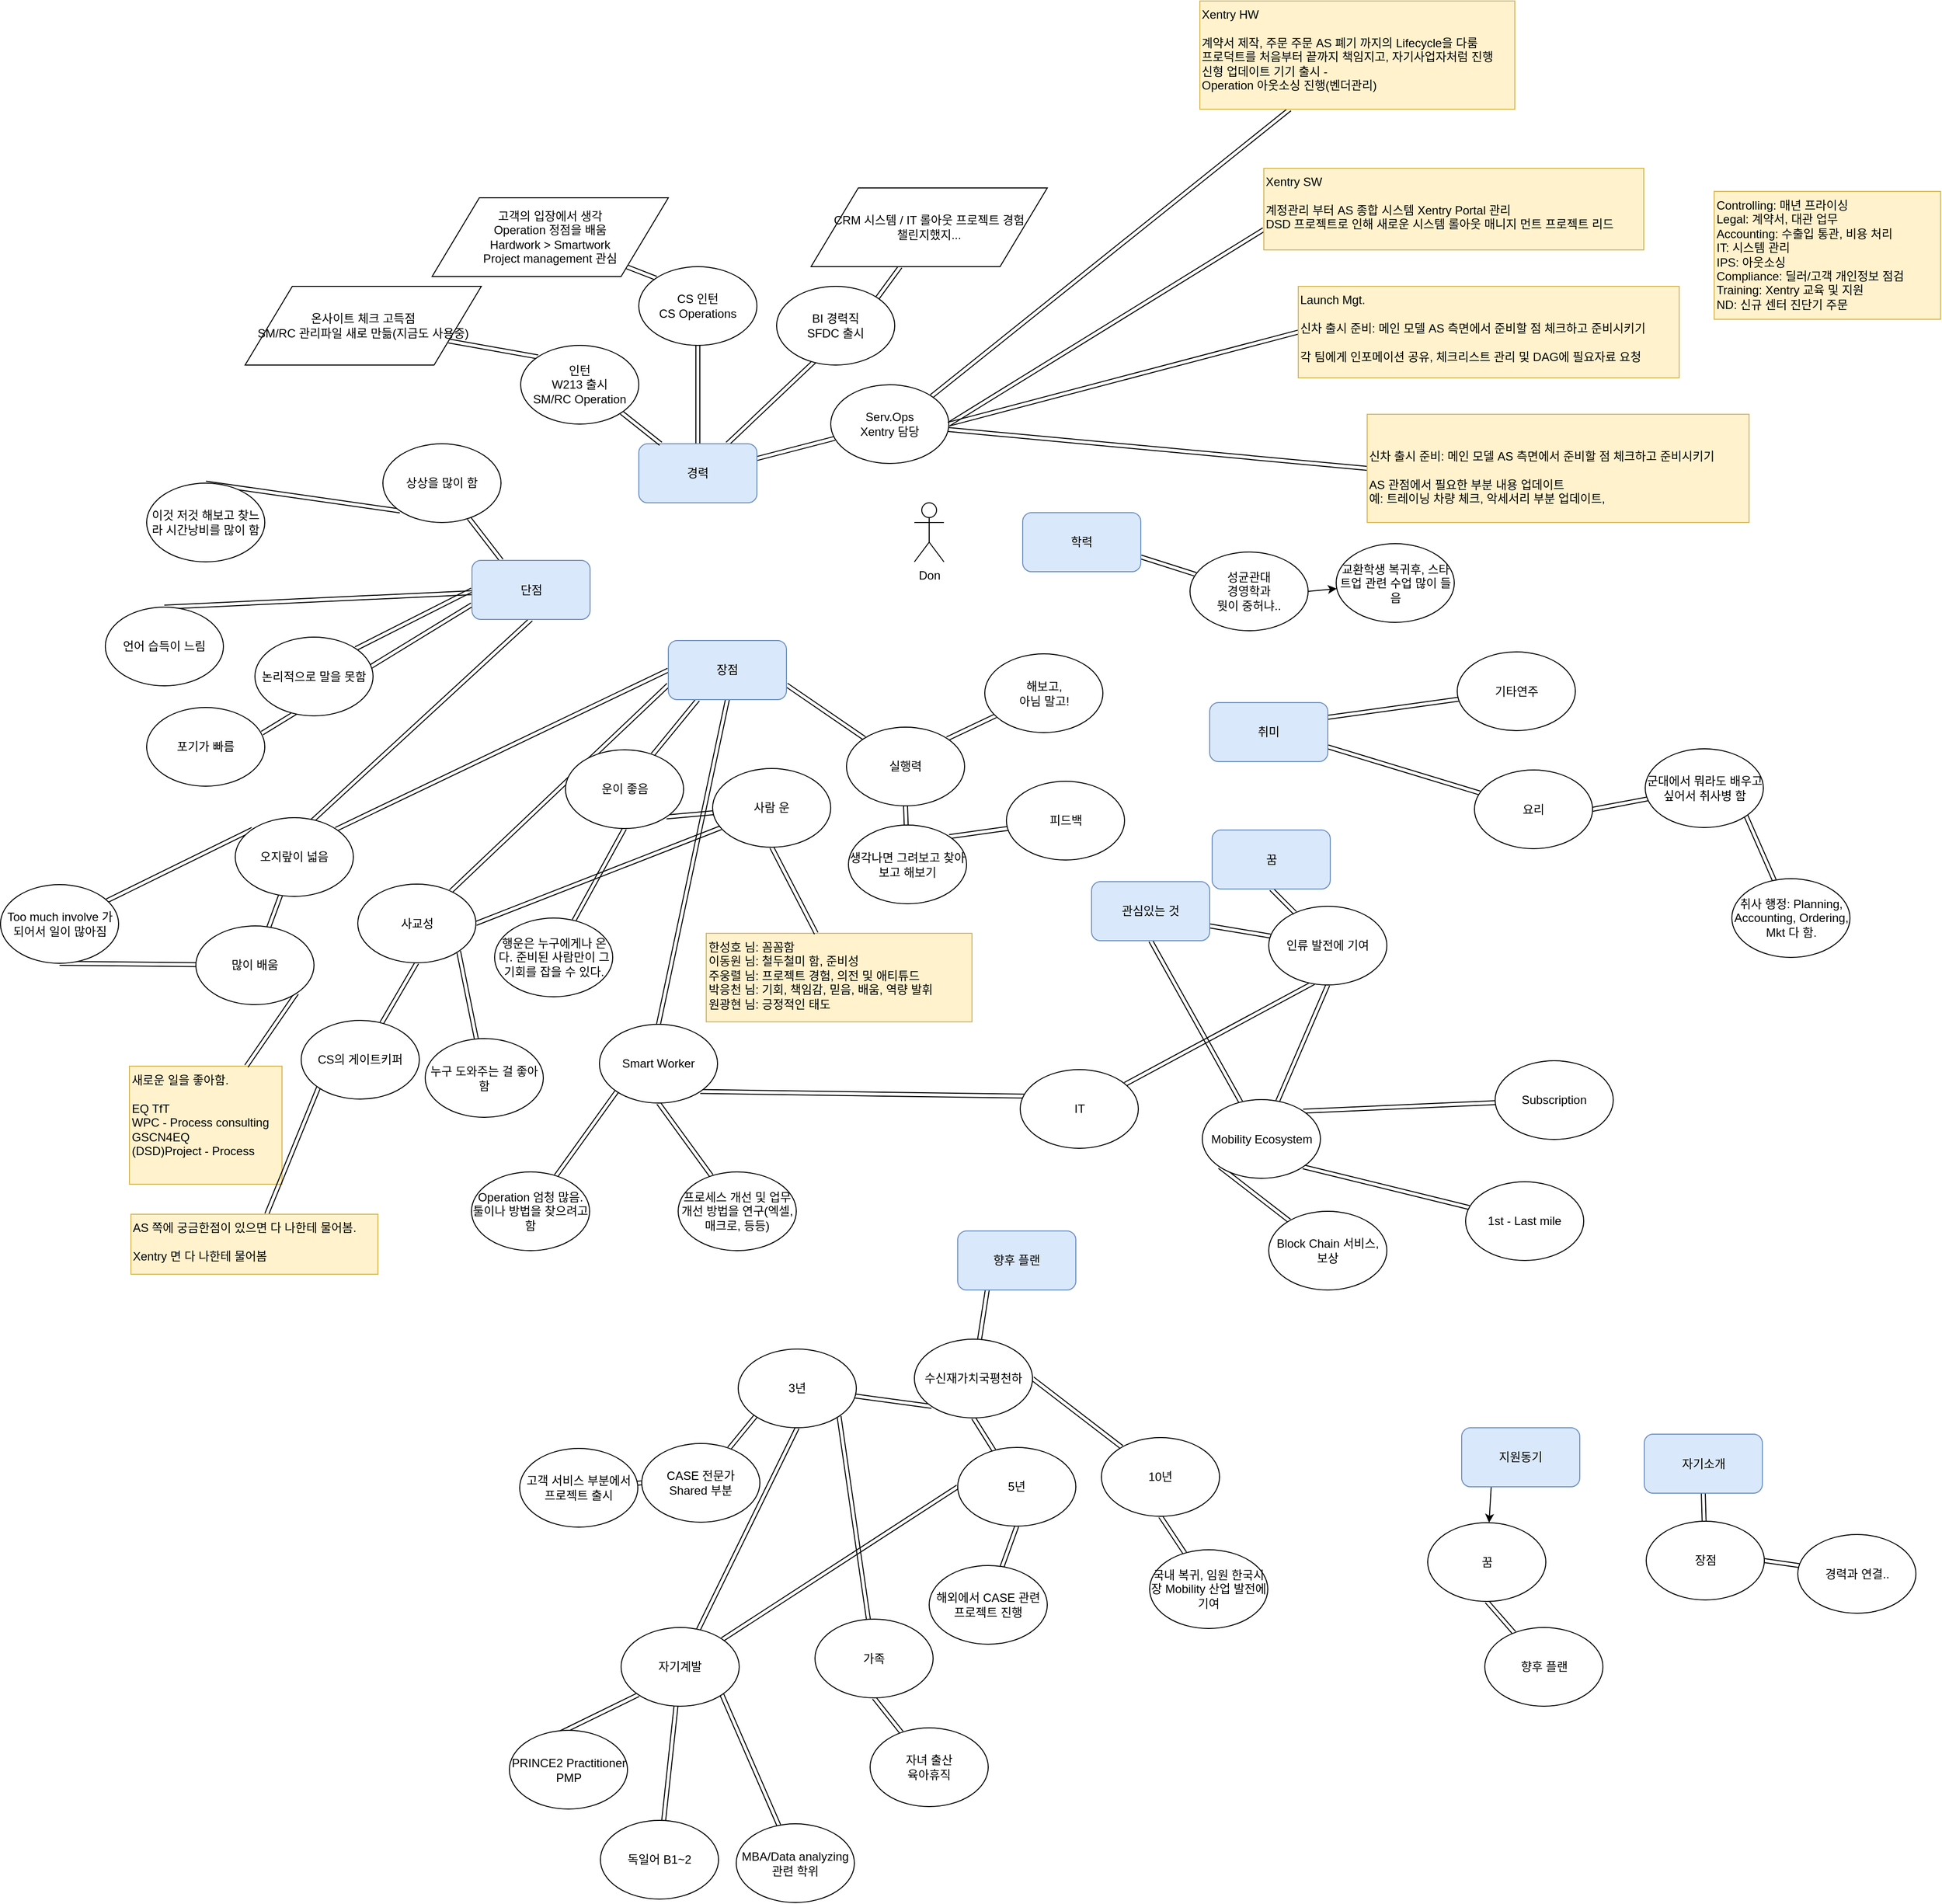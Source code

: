 <mxfile version="10.7.0" type="github"><diagram id="5TjP3jzcPuY1rf3rLLXM" name="Page-1"><mxGraphModel dx="1858" dy="1149" grid="0" gridSize="10" guides="0" tooltips="1" connect="1" arrows="1" fold="1" page="0" pageScale="1" pageWidth="1169" pageHeight="827" math="0" shadow="0"><root><mxCell id="0"/><mxCell id="1" parent="0"/><mxCell id="_rmlGUvlb9l1utdxAJD4-1" value="Don" style="shape=umlActor;verticalLabelPosition=bottom;labelBackgroundColor=#ffffff;verticalAlign=top;html=1;outlineConnect=0;" parent="1" vertex="1"><mxGeometry x="540" y="180" width="30" height="60" as="geometry"/></mxCell><mxCell id="_8R6CkYRRoeVDAA2x9u_-45" style="edgeStyle=none;shape=link;rounded=0;orthogonalLoop=1;jettySize=auto;html=1;exitX=1;exitY=0.75;exitDx=0;exitDy=0;" edge="1" parent="1" source="_rmlGUvlb9l1utdxAJD4-2" target="_8R6CkYRRoeVDAA2x9u_-26"><mxGeometry relative="1" as="geometry"/></mxCell><mxCell id="_rmlGUvlb9l1utdxAJD4-2" value="학력" style="rounded=1;whiteSpace=wrap;html=1;fillColor=#dae8fc;strokeColor=#6c8ebf;" parent="1" vertex="1"><mxGeometry x="650" y="190" width="120" height="60" as="geometry"/></mxCell><mxCell id="_rmlGUvlb9l1utdxAJD4-16" style="edgeStyle=none;shape=link;rounded=0;orthogonalLoop=1;jettySize=auto;html=1;exitX=0.25;exitY=1;exitDx=0;exitDy=0;" parent="1" source="_rmlGUvlb9l1utdxAJD4-4" target="_rmlGUvlb9l1utdxAJD4-14" edge="1"><mxGeometry relative="1" as="geometry"/></mxCell><mxCell id="_8R6CkYRRoeVDAA2x9u_-14" style="edgeStyle=none;shape=link;rounded=0;orthogonalLoop=1;jettySize=auto;html=1;exitX=0;exitY=0.5;exitDx=0;exitDy=0;entryX=1;entryY=0;entryDx=0;entryDy=0;" edge="1" parent="1" source="_rmlGUvlb9l1utdxAJD4-4" target="_8R6CkYRRoeVDAA2x9u_-11"><mxGeometry relative="1" as="geometry"/></mxCell><mxCell id="_8R6CkYRRoeVDAA2x9u_-30" style="edgeStyle=none;shape=link;rounded=0;orthogonalLoop=1;jettySize=auto;html=1;exitX=0.5;exitY=1;exitDx=0;exitDy=0;entryX=0.5;entryY=0;entryDx=0;entryDy=0;" edge="1" parent="1" source="_rmlGUvlb9l1utdxAJD4-4" target="_8R6CkYRRoeVDAA2x9u_-29"><mxGeometry relative="1" as="geometry"/></mxCell><mxCell id="_8R6CkYRRoeVDAA2x9u_-101" style="edgeStyle=none;shape=link;rounded=0;orthogonalLoop=1;jettySize=auto;html=1;exitX=0;exitY=0.75;exitDx=0;exitDy=0;" edge="1" parent="1" source="_rmlGUvlb9l1utdxAJD4-4" target="_8R6CkYRRoeVDAA2x9u_-97"><mxGeometry relative="1" as="geometry"/></mxCell><mxCell id="_8R6CkYRRoeVDAA2x9u_-130" style="edgeStyle=none;shape=link;rounded=0;orthogonalLoop=1;jettySize=auto;html=1;exitX=1;exitY=0.75;exitDx=0;exitDy=0;" edge="1" parent="1" source="_rmlGUvlb9l1utdxAJD4-4" target="_8R6CkYRRoeVDAA2x9u_-121"><mxGeometry relative="1" as="geometry"/></mxCell><mxCell id="_rmlGUvlb9l1utdxAJD4-4" value="장점" style="rounded=1;whiteSpace=wrap;html=1;fillColor=#dae8fc;strokeColor=#6c8ebf;" parent="1" vertex="1"><mxGeometry x="290" y="320" width="120" height="60" as="geometry"/></mxCell><mxCell id="AM6kEoZ9q4jmfGG1S1A2-7" style="edgeStyle=none;shape=link;rounded=0;orthogonalLoop=1;jettySize=auto;html=1;exitX=0.5;exitY=0;exitDx=0;exitDy=0;" parent="1" source="_rmlGUvlb9l1utdxAJD4-5" target="AM6kEoZ9q4jmfGG1S1A2-1" edge="1"><mxGeometry relative="1" as="geometry"/></mxCell><mxCell id="_8R6CkYRRoeVDAA2x9u_-49" style="edgeStyle=none;shape=link;rounded=0;orthogonalLoop=1;jettySize=auto;html=1;exitX=0.75;exitY=0;exitDx=0;exitDy=0;entryX=0.325;entryY=0.946;entryDx=0;entryDy=0;entryPerimeter=0;" edge="1" parent="1" source="_rmlGUvlb9l1utdxAJD4-5" target="AM6kEoZ9q4jmfGG1S1A2-9"><mxGeometry relative="1" as="geometry"/></mxCell><mxCell id="_8R6CkYRRoeVDAA2x9u_-50" style="edgeStyle=none;shape=link;rounded=0;orthogonalLoop=1;jettySize=auto;html=1;exitX=1;exitY=0.25;exitDx=0;exitDy=0;" edge="1" parent="1" source="_rmlGUvlb9l1utdxAJD4-5" target="AM6kEoZ9q4jmfGG1S1A2-11"><mxGeometry relative="1" as="geometry"/></mxCell><mxCell id="_rmlGUvlb9l1utdxAJD4-5" value="경력" style="rounded=1;whiteSpace=wrap;html=1;fillColor=#dae8fc;strokeColor=#6c8ebf;" parent="1" vertex="1"><mxGeometry x="260" y="120" width="120" height="60" as="geometry"/></mxCell><mxCell id="_rmlGUvlb9l1utdxAJD4-12" style="rounded=0;orthogonalLoop=1;jettySize=auto;html=1;entryX=0.5;entryY=0;entryDx=0;entryDy=0;shape=link;" parent="1" source="_rmlGUvlb9l1utdxAJD4-6" target="_rmlGUvlb9l1utdxAJD4-11" edge="1"><mxGeometry relative="1" as="geometry"/></mxCell><mxCell id="_rmlGUvlb9l1utdxAJD4-18" style="edgeStyle=none;shape=link;rounded=0;orthogonalLoop=1;jettySize=auto;html=1;exitX=0.25;exitY=0;exitDx=0;exitDy=0;" parent="1" source="_rmlGUvlb9l1utdxAJD4-6" target="_rmlGUvlb9l1utdxAJD4-15" edge="1"><mxGeometry relative="1" as="geometry"/></mxCell><mxCell id="_8R6CkYRRoeVDAA2x9u_-15" style="edgeStyle=none;shape=link;rounded=0;orthogonalLoop=1;jettySize=auto;html=1;exitX=0.5;exitY=1;exitDx=0;exitDy=0;entryX=0.653;entryY=0.038;entryDx=0;entryDy=0;entryPerimeter=0;" edge="1" parent="1" source="_rmlGUvlb9l1utdxAJD4-6" target="_8R6CkYRRoeVDAA2x9u_-11"><mxGeometry relative="1" as="geometry"/></mxCell><mxCell id="_8R6CkYRRoeVDAA2x9u_-145" style="edgeStyle=none;shape=link;rounded=0;orthogonalLoop=1;jettySize=auto;html=1;exitX=0;exitY=0.5;exitDx=0;exitDy=0;entryX=1;entryY=0;entryDx=0;entryDy=0;" edge="1" parent="1" source="_rmlGUvlb9l1utdxAJD4-6" target="_8R6CkYRRoeVDAA2x9u_-144"><mxGeometry relative="1" as="geometry"/></mxCell><mxCell id="_8R6CkYRRoeVDAA2x9u_-147" style="edgeStyle=none;shape=link;rounded=0;orthogonalLoop=1;jettySize=auto;html=1;exitX=0;exitY=0.75;exitDx=0;exitDy=0;entryX=0.978;entryY=0.325;entryDx=0;entryDy=0;entryPerimeter=0;" edge="1" parent="1" source="_rmlGUvlb9l1utdxAJD4-6" target="_8R6CkYRRoeVDAA2x9u_-146"><mxGeometry relative="1" as="geometry"/></mxCell><mxCell id="_rmlGUvlb9l1utdxAJD4-6" value="단점" style="rounded=1;whiteSpace=wrap;html=1;fillColor=#dae8fc;strokeColor=#6c8ebf;" parent="1" vertex="1"><mxGeometry x="90.5" y="238.5" width="120" height="60" as="geometry"/></mxCell><mxCell id="_8R6CkYRRoeVDAA2x9u_-34" style="edgeStyle=none;shape=link;rounded=0;orthogonalLoop=1;jettySize=auto;html=1;exitX=0.5;exitY=1;exitDx=0;exitDy=0;" edge="1" parent="1" source="_rmlGUvlb9l1utdxAJD4-8" target="_8R6CkYRRoeVDAA2x9u_-31"><mxGeometry relative="1" as="geometry"/></mxCell><mxCell id="_8R6CkYRRoeVDAA2x9u_-35" style="edgeStyle=none;shape=link;rounded=0;orthogonalLoop=1;jettySize=auto;html=1;exitX=1;exitY=0.75;exitDx=0;exitDy=0;" edge="1" parent="1" source="_rmlGUvlb9l1utdxAJD4-8" target="_8R6CkYRRoeVDAA2x9u_-32"><mxGeometry relative="1" as="geometry"/></mxCell><mxCell id="_rmlGUvlb9l1utdxAJD4-8" value="관심있는 것" style="rounded=1;whiteSpace=wrap;html=1;fillColor=#dae8fc;strokeColor=#6c8ebf;" parent="1" vertex="1"><mxGeometry x="720" y="565" width="120" height="60" as="geometry"/></mxCell><mxCell id="_8R6CkYRRoeVDAA2x9u_-90" style="edgeStyle=none;shape=link;rounded=0;orthogonalLoop=1;jettySize=auto;html=1;exitX=1;exitY=0.75;exitDx=0;exitDy=0;" edge="1" parent="1" source="_rmlGUvlb9l1utdxAJD4-9" target="_8R6CkYRRoeVDAA2x9u_-89"><mxGeometry relative="1" as="geometry"/></mxCell><mxCell id="_8R6CkYRRoeVDAA2x9u_-91" style="edgeStyle=none;shape=link;rounded=0;orthogonalLoop=1;jettySize=auto;html=1;exitX=1;exitY=0.25;exitDx=0;exitDy=0;" edge="1" parent="1" source="_rmlGUvlb9l1utdxAJD4-9" target="_8R6CkYRRoeVDAA2x9u_-88"><mxGeometry relative="1" as="geometry"/></mxCell><mxCell id="_rmlGUvlb9l1utdxAJD4-9" value="취미" style="rounded=1;whiteSpace=wrap;html=1;fillColor=#dae8fc;strokeColor=#6c8ebf;" parent="1" vertex="1"><mxGeometry x="840" y="383" width="120" height="60" as="geometry"/></mxCell><mxCell id="_rmlGUvlb9l1utdxAJD4-11" value="언어 습득이 느림" style="ellipse;whiteSpace=wrap;html=1;" parent="1" vertex="1"><mxGeometry x="-282" y="286" width="120" height="80" as="geometry"/></mxCell><mxCell id="_8R6CkYRRoeVDAA2x9u_-6" style="edgeStyle=none;shape=link;rounded=0;orthogonalLoop=1;jettySize=auto;html=1;exitX=0.5;exitY=1;exitDx=0;exitDy=0;" edge="1" parent="1" source="_rmlGUvlb9l1utdxAJD4-14" target="_8R6CkYRRoeVDAA2x9u_-4"><mxGeometry relative="1" as="geometry"/></mxCell><mxCell id="_8R6CkYRRoeVDAA2x9u_-8" style="edgeStyle=none;shape=link;rounded=0;orthogonalLoop=1;jettySize=auto;html=1;exitX=1;exitY=1;exitDx=0;exitDy=0;" edge="1" parent="1" source="_rmlGUvlb9l1utdxAJD4-14" target="_8R6CkYRRoeVDAA2x9u_-7"><mxGeometry relative="1" as="geometry"/></mxCell><mxCell id="_rmlGUvlb9l1utdxAJD4-14" value="운이 좋음" style="ellipse;whiteSpace=wrap;html=1;" parent="1" vertex="1"><mxGeometry x="185.5" y="431" width="120" height="80" as="geometry"/></mxCell><mxCell id="_rmlGUvlb9l1utdxAJD4-20" style="edgeStyle=none;shape=link;rounded=0;orthogonalLoop=1;jettySize=auto;html=1;exitX=0;exitY=1;exitDx=0;exitDy=0;entryX=0.5;entryY=0;entryDx=0;entryDy=0;" parent="1" source="_rmlGUvlb9l1utdxAJD4-15" target="_rmlGUvlb9l1utdxAJD4-19" edge="1"><mxGeometry relative="1" as="geometry"/></mxCell><mxCell id="_rmlGUvlb9l1utdxAJD4-15" value="상상을 많이 함" style="ellipse;whiteSpace=wrap;html=1;" parent="1" vertex="1"><mxGeometry y="120" width="120" height="80" as="geometry"/></mxCell><mxCell id="_rmlGUvlb9l1utdxAJD4-19" value="이것 저것 해보고 찾느라 시간낭비를 많이 함" style="ellipse;whiteSpace=wrap;html=1;" parent="1" vertex="1"><mxGeometry x="-240" y="160" width="120" height="80" as="geometry"/></mxCell><mxCell id="_rmlGUvlb9l1utdxAJD4-22" style="edgeStyle=none;shape=link;rounded=0;orthogonalLoop=1;jettySize=auto;html=1;exitX=1;exitY=1;exitDx=0;exitDy=0;" parent="1" source="_rmlGUvlb9l1utdxAJD4-21" target="_rmlGUvlb9l1utdxAJD4-5" edge="1"><mxGeometry relative="1" as="geometry"/></mxCell><mxCell id="AM6kEoZ9q4jmfGG1S1A2-5" style="edgeStyle=none;shape=link;rounded=0;orthogonalLoop=1;jettySize=auto;html=1;exitX=0;exitY=0;exitDx=0;exitDy=0;" parent="1" source="_rmlGUvlb9l1utdxAJD4-21" target="AM6kEoZ9q4jmfGG1S1A2-4" edge="1"><mxGeometry relative="1" as="geometry"/></mxCell><mxCell id="_rmlGUvlb9l1utdxAJD4-21" value="&lt;div&gt;인턴&lt;/div&gt;&lt;div&gt;W213 출시&lt;/div&gt;&lt;div&gt;SM/RC Operation&lt;/div&gt;" style="ellipse;whiteSpace=wrap;html=1;" parent="1" vertex="1"><mxGeometry x="140" y="20" width="120" height="80" as="geometry"/></mxCell><mxCell id="AM6kEoZ9q4jmfGG1S1A2-8" style="edgeStyle=none;shape=link;rounded=0;orthogonalLoop=1;jettySize=auto;html=1;exitX=0;exitY=0;exitDx=0;exitDy=0;" parent="1" source="AM6kEoZ9q4jmfGG1S1A2-1" target="AM6kEoZ9q4jmfGG1S1A2-6" edge="1"><mxGeometry relative="1" as="geometry"/></mxCell><mxCell id="AM6kEoZ9q4jmfGG1S1A2-1" value="&lt;div&gt;CS 인턴&lt;/div&gt;CS Operations " style="ellipse;whiteSpace=wrap;html=1;" parent="1" vertex="1"><mxGeometry x="260" y="-60" width="120" height="80" as="geometry"/></mxCell><mxCell id="AM6kEoZ9q4jmfGG1S1A2-4" value="&lt;div&gt;온사이트 체크 고득점&lt;/div&gt;&lt;div&gt;SM/RC 관리파일 새로 만듦(지금도 사용중)&lt;/div&gt;" style="shape=parallelogram;perimeter=parallelogramPerimeter;whiteSpace=wrap;html=1;" parent="1" vertex="1"><mxGeometry x="-140" y="-40" width="240" height="80" as="geometry"/></mxCell><mxCell id="AM6kEoZ9q4jmfGG1S1A2-6" value="&lt;div&gt;고객의 입장에서 생각&lt;/div&gt;&lt;div&gt;Operation 정점을 배움&lt;/div&gt;&lt;div&gt;Hardwork &amp;gt; Smartwork&lt;br&gt;&lt;/div&gt;&lt;div&gt;Project management 관심&lt;br&gt;&lt;/div&gt;" style="shape=parallelogram;perimeter=parallelogramPerimeter;whiteSpace=wrap;html=1;" parent="1" vertex="1"><mxGeometry x="50" y="-130" width="240" height="80" as="geometry"/></mxCell><mxCell id="_8R6CkYRRoeVDAA2x9u_-51" style="edgeStyle=none;shape=link;rounded=0;orthogonalLoop=1;jettySize=auto;html=1;exitX=1;exitY=0;exitDx=0;exitDy=0;" edge="1" parent="1" source="AM6kEoZ9q4jmfGG1S1A2-9" target="AM6kEoZ9q4jmfGG1S1A2-10"><mxGeometry relative="1" as="geometry"/></mxCell><mxCell id="AM6kEoZ9q4jmfGG1S1A2-9" value="&lt;div&gt;BI 경력직&lt;/div&gt;&lt;div&gt;SFDC 출시&lt;br&gt;&lt;/div&gt;" style="ellipse;whiteSpace=wrap;html=1;" parent="1" vertex="1"><mxGeometry x="400" y="-40" width="120" height="80" as="geometry"/></mxCell><mxCell id="AM6kEoZ9q4jmfGG1S1A2-10" value="&lt;div&gt;CRM 시스템 / IT 롤아웃 프로젝트 경험&lt;/div&gt;&lt;div&gt;챌린지했지...&lt;br&gt;&lt;/div&gt;" style="shape=parallelogram;perimeter=parallelogramPerimeter;whiteSpace=wrap;html=1;" parent="1" vertex="1"><mxGeometry x="435" y="-140" width="240" height="80" as="geometry"/></mxCell><mxCell id="AM6kEoZ9q4jmfGG1S1A2-15" style="edgeStyle=none;shape=link;rounded=0;orthogonalLoop=1;jettySize=auto;html=1;exitX=1;exitY=0;exitDx=0;exitDy=0;" parent="1" source="AM6kEoZ9q4jmfGG1S1A2-11" target="AM6kEoZ9q4jmfGG1S1A2-14" edge="1"><mxGeometry relative="1" as="geometry"/></mxCell><mxCell id="AM6kEoZ9q4jmfGG1S1A2-11" value="&lt;div&gt;Serv.Ops&lt;/div&gt;&lt;div&gt;Xentry 담당&lt;br&gt;&lt;/div&gt;" style="ellipse;whiteSpace=wrap;html=1;" parent="1" vertex="1"><mxGeometry x="455" y="60" width="120" height="80" as="geometry"/></mxCell><mxCell id="AM6kEoZ9q4jmfGG1S1A2-14" value="&lt;div&gt;Xentry HW &lt;br&gt;&lt;/div&gt;&lt;div&gt;&lt;br&gt;&lt;/div&gt;&lt;div&gt;계약서 제작, 주문 주문 AS 폐기 까지의 Lifecycle을 다룸&lt;/div&gt;&lt;div&gt;프로덕트를 처음부터 끝까지 책임지고, 자기사업자처럼 진행&lt;br&gt;&lt;/div&gt;&lt;div&gt;신형 업데이트 기기 출시 - &lt;br&gt;&lt;/div&gt;&lt;div&gt;Operation 아웃소싱 진행(벤더관리)&lt;br&gt;&lt;/div&gt;" style="text;html=1;fillColor=#fff2cc;strokeColor=#d6b656;" parent="1" vertex="1"><mxGeometry x="830" y="-330" width="320" height="110" as="geometry"/></mxCell><mxCell id="_8R6CkYRRoeVDAA2x9u_-1" style="edgeStyle=none;shape=link;rounded=0;orthogonalLoop=1;jettySize=auto;html=1;exitX=0;exitY=0.75;exitDx=0;exitDy=0;entryX=1;entryY=0.5;entryDx=0;entryDy=0;" edge="1" parent="1" source="AM6kEoZ9q4jmfGG1S1A2-17" target="AM6kEoZ9q4jmfGG1S1A2-11"><mxGeometry relative="1" as="geometry"/></mxCell><mxCell id="AM6kEoZ9q4jmfGG1S1A2-17" value="&lt;div&gt;Xentry SW&lt;br&gt;&lt;/div&gt;&lt;div&gt;&lt;br&gt;&lt;/div&gt;&lt;div&gt;계정관리 부터 AS 종합 시스템 Xentry Portal 관리&lt;/div&gt;&lt;div&gt;DSD 프로젝트로 인해 새로운 시스템 롤아웃 매니지 먼트 프로젝트 리드&lt;/div&gt;&lt;div&gt;&lt;br&gt;&lt;/div&gt;" style="text;html=1;fillColor=#fff2cc;strokeColor=#d6b656;" parent="1" vertex="1"><mxGeometry x="895" y="-160" width="386" height="83" as="geometry"/></mxCell><mxCell id="_8R6CkYRRoeVDAA2x9u_-2" style="edgeStyle=none;shape=link;rounded=0;orthogonalLoop=1;jettySize=auto;html=1;exitX=0;exitY=0.5;exitDx=0;exitDy=0;entryX=1;entryY=0.5;entryDx=0;entryDy=0;" edge="1" parent="1" source="AM6kEoZ9q4jmfGG1S1A2-18" target="AM6kEoZ9q4jmfGG1S1A2-11"><mxGeometry relative="1" as="geometry"/></mxCell><mxCell id="AM6kEoZ9q4jmfGG1S1A2-18" value="&lt;div&gt;Launch Mgt.&lt;/div&gt;&lt;div&gt;&lt;br&gt;&lt;/div&gt;&lt;div&gt;신차 출시 준비: 메인 모델 AS 측면에서 준비할 점 체크하고 준비시키기&lt;/div&gt;&lt;div&gt;&lt;br&gt;&lt;/div&gt;&lt;div&gt;각 팀에게 인포메이션 공유, 체크리스트 관리 및 DAG에 필요자료 요청&lt;br&gt;&lt;/div&gt;" style="text;html=1;fillColor=#fff2cc;strokeColor=#d6b656;" parent="1" vertex="1"><mxGeometry x="930" y="-40" width="387" height="93" as="geometry"/></mxCell><mxCell id="_8R6CkYRRoeVDAA2x9u_-3" style="edgeStyle=none;shape=link;rounded=0;orthogonalLoop=1;jettySize=auto;html=1;exitX=0;exitY=0.5;exitDx=0;exitDy=0;" edge="1" parent="1" source="AM6kEoZ9q4jmfGG1S1A2-19" target="AM6kEoZ9q4jmfGG1S1A2-11"><mxGeometry relative="1" as="geometry"/></mxCell><mxCell id="AM6kEoZ9q4jmfGG1S1A2-19" value="&lt;div&gt;&lt;br&gt;&lt;/div&gt;&lt;div&gt;&lt;br&gt;&lt;/div&gt;&lt;div&gt;신차 출시 준비: 메인 모델 AS 측면에서 준비할 점 체크하고 준비시키기&lt;/div&gt;&lt;div&gt;&lt;br&gt;&lt;/div&gt;&lt;div&gt;AS 관점에서 필요한 부분 내용 업데이트&lt;br&gt;&lt;/div&gt;&lt;div&gt;예: 트레이닝 차량 체크, 악세서리 부분 업데이트,&amp;nbsp;&lt;/div&gt;" style="text;html=1;fillColor=#fff2cc;strokeColor=#d6b656;" parent="1" vertex="1"><mxGeometry x="1000" y="90" width="388" height="110" as="geometry"/></mxCell><mxCell id="_8R6CkYRRoeVDAA2x9u_-4" value="행운은 누구에게나 온다. 준비된 사람만이 그 기회를 잡을 수 있다." style="ellipse;whiteSpace=wrap;html=1;" vertex="1" parent="1"><mxGeometry x="113.5" y="602" width="120" height="80" as="geometry"/></mxCell><mxCell id="_8R6CkYRRoeVDAA2x9u_-5" value="한성호 님: 꼼꼼함&lt;br&gt;이동원 님: 철두철미 함, 준비성&lt;br&gt;주웅렬 님: 프로젝트 경험, 의전 및 애티튜드&lt;br&gt;박응천 님: 기회, 책임감, 믿음, 배움, 역량 발휘&lt;br&gt;원광현 님: 긍정적인 태도&lt;br&gt;" style="text;html=1;fillColor=#fff2cc;strokeColor=#d6b656;" vertex="1" parent="1"><mxGeometry x="328.5" y="617.5" width="270" height="90" as="geometry"/></mxCell><mxCell id="_8R6CkYRRoeVDAA2x9u_-9" style="edgeStyle=none;shape=link;rounded=0;orthogonalLoop=1;jettySize=auto;html=1;exitX=0.5;exitY=1;exitDx=0;exitDy=0;" edge="1" parent="1" source="_8R6CkYRRoeVDAA2x9u_-7" target="_8R6CkYRRoeVDAA2x9u_-5"><mxGeometry relative="1" as="geometry"/></mxCell><mxCell id="_8R6CkYRRoeVDAA2x9u_-7" value="사람 운" style="ellipse;whiteSpace=wrap;html=1;" vertex="1" parent="1"><mxGeometry x="335" y="450" width="120" height="80" as="geometry"/></mxCell><mxCell id="_8R6CkYRRoeVDAA2x9u_-10" value="새로운 일을 좋아함.&lt;br&gt;&lt;br&gt;EQ TfT&lt;br&gt;WPC - Process consulting&lt;br&gt;GSCN4EQ&lt;br&gt;(DSD)Project - Process&lt;br&gt;&lt;br&gt;" style="text;html=1;fillColor=#fff2cc;strokeColor=#d6b656;" vertex="1" parent="1"><mxGeometry x="-257.5" y="752.5" width="155" height="120" as="geometry"/></mxCell><mxCell id="_8R6CkYRRoeVDAA2x9u_-18" value="" style="edgeStyle=none;shape=link;rounded=0;orthogonalLoop=1;jettySize=auto;html=1;" edge="1" parent="1" source="_8R6CkYRRoeVDAA2x9u_-11" target="_8R6CkYRRoeVDAA2x9u_-17"><mxGeometry relative="1" as="geometry"/></mxCell><mxCell id="_8R6CkYRRoeVDAA2x9u_-25" style="edgeStyle=none;shape=link;rounded=0;orthogonalLoop=1;jettySize=auto;html=1;exitX=0;exitY=0;exitDx=0;exitDy=0;" edge="1" parent="1" source="_8R6CkYRRoeVDAA2x9u_-11" target="_8R6CkYRRoeVDAA2x9u_-24"><mxGeometry relative="1" as="geometry"/></mxCell><mxCell id="_8R6CkYRRoeVDAA2x9u_-11" value="오지랖이 넓음" style="ellipse;whiteSpace=wrap;html=1;" vertex="1" parent="1"><mxGeometry x="-150" y="500" width="120" height="80" as="geometry"/></mxCell><mxCell id="_8R6CkYRRoeVDAA2x9u_-21" style="edgeStyle=none;shape=link;rounded=0;orthogonalLoop=1;jettySize=auto;html=1;exitX=1;exitY=1;exitDx=0;exitDy=0;" edge="1" parent="1" source="_8R6CkYRRoeVDAA2x9u_-17" target="_8R6CkYRRoeVDAA2x9u_-10"><mxGeometry relative="1" as="geometry"/></mxCell><mxCell id="_8R6CkYRRoeVDAA2x9u_-17" value="많이 배움" style="ellipse;whiteSpace=wrap;html=1;" vertex="1" parent="1"><mxGeometry x="-190" y="610" width="120" height="80" as="geometry"/></mxCell><mxCell id="_8R6CkYRRoeVDAA2x9u_-16" value="Controlling: 매년 프라이싱&lt;br&gt;Legal: 계약서, 대관 업무&lt;br&gt;Accounting: 수출입 통관, 비용 처리&lt;br&gt;IT: 시스템 관리&lt;br&gt;IPS: 아웃소싱&lt;br&gt;Compliance: 딜러/고객 개인정보 점검&lt;br&gt;Training: Xentry 교육 및 지원&lt;br&gt;ND: 신규 센터 진단기 주문&lt;br&gt;" style="text;html=1;fillColor=#fff2cc;strokeColor=#d6b656;" vertex="1" parent="1"><mxGeometry x="1352.5" y="-136.5" width="230" height="130" as="geometry"/></mxCell><mxCell id="_8R6CkYRRoeVDAA2x9u_-67" style="edgeStyle=none;shape=link;rounded=0;orthogonalLoop=1;jettySize=auto;html=1;exitX=0.5;exitY=1;exitDx=0;exitDy=0;" edge="1" parent="1" source="_8R6CkYRRoeVDAA2x9u_-24" target="_8R6CkYRRoeVDAA2x9u_-17"><mxGeometry relative="1" as="geometry"/></mxCell><mxCell id="_8R6CkYRRoeVDAA2x9u_-24" value="Too much involve 가 되어서 일이 많아짐" style="ellipse;whiteSpace=wrap;html=1;" vertex="1" parent="1"><mxGeometry x="-388.5" y="568" width="120" height="80" as="geometry"/></mxCell><mxCell id="_8R6CkYRRoeVDAA2x9u_-120" style="edgeStyle=none;rounded=0;orthogonalLoop=1;jettySize=auto;html=1;exitX=1;exitY=0.5;exitDx=0;exitDy=0;" edge="1" parent="1" source="_8R6CkYRRoeVDAA2x9u_-26" target="_8R6CkYRRoeVDAA2x9u_-119"><mxGeometry relative="1" as="geometry"/></mxCell><mxCell id="_8R6CkYRRoeVDAA2x9u_-26" value="성균관대&lt;br&gt;경영학과&lt;br&gt;뭣이 중허냐..&lt;br&gt;" style="ellipse;whiteSpace=wrap;html=1;" vertex="1" parent="1"><mxGeometry x="820" y="230" width="120" height="80" as="geometry"/></mxCell><mxCell id="_8R6CkYRRoeVDAA2x9u_-39" style="edgeStyle=none;shape=link;rounded=0;orthogonalLoop=1;jettySize=auto;html=1;exitX=1;exitY=1;exitDx=0;exitDy=0;entryX=0.064;entryY=0.338;entryDx=0;entryDy=0;entryPerimeter=0;" edge="1" parent="1" source="_8R6CkYRRoeVDAA2x9u_-29" target="_8R6CkYRRoeVDAA2x9u_-37"><mxGeometry relative="1" as="geometry"/></mxCell><mxCell id="_8R6CkYRRoeVDAA2x9u_-42" style="edgeStyle=none;shape=link;rounded=0;orthogonalLoop=1;jettySize=auto;html=1;exitX=0;exitY=1;exitDx=0;exitDy=0;" edge="1" parent="1" source="_8R6CkYRRoeVDAA2x9u_-29" target="_8R6CkYRRoeVDAA2x9u_-40"><mxGeometry relative="1" as="geometry"/></mxCell><mxCell id="_8R6CkYRRoeVDAA2x9u_-43" style="edgeStyle=none;shape=link;rounded=0;orthogonalLoop=1;jettySize=auto;html=1;exitX=0.5;exitY=1;exitDx=0;exitDy=0;" edge="1" parent="1" source="_8R6CkYRRoeVDAA2x9u_-29" target="_8R6CkYRRoeVDAA2x9u_-41"><mxGeometry relative="1" as="geometry"/></mxCell><mxCell id="_8R6CkYRRoeVDAA2x9u_-29" value="Smart Worker" style="ellipse;whiteSpace=wrap;html=1;" vertex="1" parent="1"><mxGeometry x="220" y="710" width="120" height="80" as="geometry"/></mxCell><mxCell id="_8R6CkYRRoeVDAA2x9u_-48" style="edgeStyle=none;shape=link;rounded=0;orthogonalLoop=1;jettySize=auto;html=1;exitX=1;exitY=1;exitDx=0;exitDy=0;" edge="1" parent="1" source="_8R6CkYRRoeVDAA2x9u_-31" target="_8R6CkYRRoeVDAA2x9u_-47"><mxGeometry relative="1" as="geometry"/></mxCell><mxCell id="_8R6CkYRRoeVDAA2x9u_-53" style="edgeStyle=none;shape=link;rounded=0;orthogonalLoop=1;jettySize=auto;html=1;exitX=1;exitY=0;exitDx=0;exitDy=0;" edge="1" parent="1" source="_8R6CkYRRoeVDAA2x9u_-31" target="_8R6CkYRRoeVDAA2x9u_-46"><mxGeometry relative="1" as="geometry"/></mxCell><mxCell id="_8R6CkYRRoeVDAA2x9u_-55" style="edgeStyle=none;shape=link;rounded=0;orthogonalLoop=1;jettySize=auto;html=1;exitX=0;exitY=1;exitDx=0;exitDy=0;" edge="1" parent="1" source="_8R6CkYRRoeVDAA2x9u_-31" target="_8R6CkYRRoeVDAA2x9u_-54"><mxGeometry relative="1" as="geometry"/></mxCell><mxCell id="_8R6CkYRRoeVDAA2x9u_-31" value="Mobility Ecosystem" style="ellipse;whiteSpace=wrap;html=1;" vertex="1" parent="1"><mxGeometry x="832.5" y="786.5" width="120" height="80" as="geometry"/></mxCell><mxCell id="_8R6CkYRRoeVDAA2x9u_-38" style="edgeStyle=none;shape=link;rounded=0;orthogonalLoop=1;jettySize=auto;html=1;exitX=0.381;exitY=0.971;exitDx=0;exitDy=0;exitPerimeter=0;" edge="1" parent="1" source="_8R6CkYRRoeVDAA2x9u_-32" target="_8R6CkYRRoeVDAA2x9u_-37"><mxGeometry relative="1" as="geometry"/></mxCell><mxCell id="_8R6CkYRRoeVDAA2x9u_-52" style="edgeStyle=none;shape=link;rounded=0;orthogonalLoop=1;jettySize=auto;html=1;exitX=0.5;exitY=1;exitDx=0;exitDy=0;" edge="1" parent="1" source="_8R6CkYRRoeVDAA2x9u_-32" target="_8R6CkYRRoeVDAA2x9u_-31"><mxGeometry relative="1" as="geometry"/></mxCell><mxCell id="_8R6CkYRRoeVDAA2x9u_-32" value="인류 발전에 기여" style="ellipse;whiteSpace=wrap;html=1;" vertex="1" parent="1"><mxGeometry x="900" y="590" width="120" height="80" as="geometry"/></mxCell><mxCell id="_8R6CkYRRoeVDAA2x9u_-36" style="edgeStyle=none;shape=link;rounded=0;orthogonalLoop=1;jettySize=auto;html=1;exitX=0.5;exitY=1;exitDx=0;exitDy=0;" edge="1" parent="1" source="_8R6CkYRRoeVDAA2x9u_-33" target="_8R6CkYRRoeVDAA2x9u_-32"><mxGeometry relative="1" as="geometry"/></mxCell><mxCell id="_8R6CkYRRoeVDAA2x9u_-33" value="꿈" style="rounded=1;whiteSpace=wrap;html=1;fillColor=#dae8fc;strokeColor=#6c8ebf;" vertex="1" parent="1"><mxGeometry x="842.5" y="512.5" width="120" height="60" as="geometry"/></mxCell><mxCell id="_8R6CkYRRoeVDAA2x9u_-37" value="IT" style="ellipse;whiteSpace=wrap;html=1;" vertex="1" parent="1"><mxGeometry x="647.5" y="756" width="120" height="80" as="geometry"/></mxCell><mxCell id="_8R6CkYRRoeVDAA2x9u_-40" value="Operation 엄청 많음.&lt;br&gt;툴이나 방법을 찾으려고 함&lt;br&gt;" style="ellipse;whiteSpace=wrap;html=1;" vertex="1" parent="1"><mxGeometry x="90" y="860" width="120" height="80" as="geometry"/></mxCell><mxCell id="_8R6CkYRRoeVDAA2x9u_-41" value="프로세스 개선 및 업무 개선 방법을 연구(엑셀, 매크로, 등등)" style="ellipse;whiteSpace=wrap;html=1;" vertex="1" parent="1"><mxGeometry x="300" y="860" width="120" height="80" as="geometry"/></mxCell><mxCell id="_8R6CkYRRoeVDAA2x9u_-143" style="edgeStyle=none;shape=link;rounded=0;orthogonalLoop=1;jettySize=auto;html=1;exitX=0.5;exitY=1;exitDx=0;exitDy=0;" edge="1" parent="1" source="_8R6CkYRRoeVDAA2x9u_-44" target="_8R6CkYRRoeVDAA2x9u_-141"><mxGeometry relative="1" as="geometry"/></mxCell><mxCell id="_8R6CkYRRoeVDAA2x9u_-44" value="꿈" style="ellipse;whiteSpace=wrap;html=1;" vertex="1" parent="1"><mxGeometry x="1061.5" y="1216.5" width="120" height="80" as="geometry"/></mxCell><mxCell id="_8R6CkYRRoeVDAA2x9u_-46" value="Subscription" style="ellipse;whiteSpace=wrap;html=1;" vertex="1" parent="1"><mxGeometry x="1130" y="747" width="120" height="80" as="geometry"/></mxCell><mxCell id="_8R6CkYRRoeVDAA2x9u_-47" value="1st - Last mile" style="ellipse;whiteSpace=wrap;html=1;" vertex="1" parent="1"><mxGeometry x="1100" y="870" width="120" height="80" as="geometry"/></mxCell><mxCell id="_8R6CkYRRoeVDAA2x9u_-54" value="Block Chain 서비스, 보상" style="ellipse;whiteSpace=wrap;html=1;" vertex="1" parent="1"><mxGeometry x="900" y="900" width="120" height="80" as="geometry"/></mxCell><mxCell id="_8R6CkYRRoeVDAA2x9u_-58" style="edgeStyle=none;shape=link;rounded=0;orthogonalLoop=1;jettySize=auto;html=1;exitX=0.25;exitY=1;exitDx=0;exitDy=0;" edge="1" parent="1" source="_8R6CkYRRoeVDAA2x9u_-56" target="_8R6CkYRRoeVDAA2x9u_-57"><mxGeometry relative="1" as="geometry"/></mxCell><mxCell id="_8R6CkYRRoeVDAA2x9u_-56" value="향후 플랜" style="rounded=1;whiteSpace=wrap;html=1;fillColor=#dae8fc;strokeColor=#6c8ebf;" vertex="1" parent="1"><mxGeometry x="584" y="920" width="120" height="60" as="geometry"/></mxCell><mxCell id="_8R6CkYRRoeVDAA2x9u_-69" style="edgeStyle=none;shape=link;rounded=0;orthogonalLoop=1;jettySize=auto;html=1;exitX=0;exitY=1;exitDx=0;exitDy=0;" edge="1" parent="1" source="_8R6CkYRRoeVDAA2x9u_-57" target="_8R6CkYRRoeVDAA2x9u_-59"><mxGeometry relative="1" as="geometry"/></mxCell><mxCell id="_8R6CkYRRoeVDAA2x9u_-70" style="edgeStyle=none;shape=link;rounded=0;orthogonalLoop=1;jettySize=auto;html=1;exitX=0.5;exitY=1;exitDx=0;exitDy=0;" edge="1" parent="1" source="_8R6CkYRRoeVDAA2x9u_-57" target="_8R6CkYRRoeVDAA2x9u_-60"><mxGeometry relative="1" as="geometry"/></mxCell><mxCell id="_8R6CkYRRoeVDAA2x9u_-71" style="edgeStyle=none;shape=link;rounded=0;orthogonalLoop=1;jettySize=auto;html=1;exitX=1;exitY=0.5;exitDx=0;exitDy=0;" edge="1" parent="1" source="_8R6CkYRRoeVDAA2x9u_-57" target="_8R6CkYRRoeVDAA2x9u_-61"><mxGeometry relative="1" as="geometry"/></mxCell><mxCell id="_8R6CkYRRoeVDAA2x9u_-57" value="수신재가치국평천하" style="ellipse;whiteSpace=wrap;html=1;" vertex="1" parent="1"><mxGeometry x="540" y="1030" width="120" height="80" as="geometry"/></mxCell><mxCell id="_8R6CkYRRoeVDAA2x9u_-63" style="edgeStyle=none;shape=link;rounded=0;orthogonalLoop=1;jettySize=auto;html=1;exitX=0;exitY=1;exitDx=0;exitDy=0;" edge="1" parent="1" source="_8R6CkYRRoeVDAA2x9u_-59" target="_8R6CkYRRoeVDAA2x9u_-62"><mxGeometry relative="1" as="geometry"/></mxCell><mxCell id="_8R6CkYRRoeVDAA2x9u_-125" style="edgeStyle=none;shape=link;rounded=0;orthogonalLoop=1;jettySize=auto;html=1;exitX=0.5;exitY=1;exitDx=0;exitDy=0;" edge="1" parent="1" source="_8R6CkYRRoeVDAA2x9u_-59" target="_8R6CkYRRoeVDAA2x9u_-75"><mxGeometry relative="1" as="geometry"/></mxCell><mxCell id="_8R6CkYRRoeVDAA2x9u_-127" style="edgeStyle=none;shape=link;rounded=0;orthogonalLoop=1;jettySize=auto;html=1;exitX=1;exitY=1;exitDx=0;exitDy=0;" edge="1" parent="1" source="_8R6CkYRRoeVDAA2x9u_-59" target="_8R6CkYRRoeVDAA2x9u_-74"><mxGeometry relative="1" as="geometry"/></mxCell><mxCell id="_8R6CkYRRoeVDAA2x9u_-59" value="3년" style="ellipse;whiteSpace=wrap;html=1;" vertex="1" parent="1"><mxGeometry x="361" y="1040" width="120" height="80" as="geometry"/></mxCell><mxCell id="_8R6CkYRRoeVDAA2x9u_-72" style="edgeStyle=none;shape=link;rounded=0;orthogonalLoop=1;jettySize=auto;html=1;exitX=0.5;exitY=1;exitDx=0;exitDy=0;" edge="1" parent="1" source="_8R6CkYRRoeVDAA2x9u_-60" target="_8R6CkYRRoeVDAA2x9u_-66"><mxGeometry relative="1" as="geometry"/></mxCell><mxCell id="_8R6CkYRRoeVDAA2x9u_-126" style="edgeStyle=none;shape=link;rounded=0;orthogonalLoop=1;jettySize=auto;html=1;exitX=0;exitY=0.5;exitDx=0;exitDy=0;" edge="1" parent="1" source="_8R6CkYRRoeVDAA2x9u_-60" target="_8R6CkYRRoeVDAA2x9u_-75"><mxGeometry relative="1" as="geometry"/></mxCell><mxCell id="_8R6CkYRRoeVDAA2x9u_-60" value="5년" style="ellipse;whiteSpace=wrap;html=1;" vertex="1" parent="1"><mxGeometry x="584" y="1140" width="120" height="80" as="geometry"/></mxCell><mxCell id="_8R6CkYRRoeVDAA2x9u_-85" style="edgeStyle=none;shape=link;rounded=0;orthogonalLoop=1;jettySize=auto;html=1;exitX=0.5;exitY=1;exitDx=0;exitDy=0;" edge="1" parent="1" source="_8R6CkYRRoeVDAA2x9u_-61" target="_8R6CkYRRoeVDAA2x9u_-73"><mxGeometry relative="1" as="geometry"/></mxCell><mxCell id="_8R6CkYRRoeVDAA2x9u_-61" value="10년" style="ellipse;whiteSpace=wrap;html=1;" vertex="1" parent="1"><mxGeometry x="730" y="1130" width="120" height="80" as="geometry"/></mxCell><mxCell id="_8R6CkYRRoeVDAA2x9u_-65" style="edgeStyle=none;shape=link;rounded=0;orthogonalLoop=1;jettySize=auto;html=1;exitX=0;exitY=0.5;exitDx=0;exitDy=0;" edge="1" parent="1" source="_8R6CkYRRoeVDAA2x9u_-62" target="_8R6CkYRRoeVDAA2x9u_-64"><mxGeometry relative="1" as="geometry"/></mxCell><mxCell id="_8R6CkYRRoeVDAA2x9u_-62" value="CASE 전문가&lt;br&gt;Shared 부분&lt;br&gt;" style="ellipse;whiteSpace=wrap;html=1;" vertex="1" parent="1"><mxGeometry x="263" y="1136" width="120" height="80" as="geometry"/></mxCell><mxCell id="_8R6CkYRRoeVDAA2x9u_-64" value="고객 서비스 부분에서 프로젝트 출시" style="ellipse;whiteSpace=wrap;html=1;" vertex="1" parent="1"><mxGeometry x="139" y="1141" width="120" height="80" as="geometry"/></mxCell><mxCell id="_8R6CkYRRoeVDAA2x9u_-66" value="해외에서 CASE 관련 프로젝트 진행&lt;br&gt;" style="ellipse;whiteSpace=wrap;html=1;" vertex="1" parent="1"><mxGeometry x="555" y="1260" width="120" height="80" as="geometry"/></mxCell><mxCell id="_8R6CkYRRoeVDAA2x9u_-73" value="국내 복귀, 임원 한국시장 Mobility 산업 발전에 기여" style="ellipse;whiteSpace=wrap;html=1;" vertex="1" parent="1"><mxGeometry x="779" y="1244" width="120" height="80" as="geometry"/></mxCell><mxCell id="_8R6CkYRRoeVDAA2x9u_-80" style="edgeStyle=none;shape=link;rounded=0;orthogonalLoop=1;jettySize=auto;html=1;exitX=0.5;exitY=1;exitDx=0;exitDy=0;" edge="1" parent="1" source="_8R6CkYRRoeVDAA2x9u_-74" target="_8R6CkYRRoeVDAA2x9u_-78"><mxGeometry relative="1" as="geometry"/></mxCell><mxCell id="_8R6CkYRRoeVDAA2x9u_-74" value="가족" style="ellipse;whiteSpace=wrap;html=1;" vertex="1" parent="1"><mxGeometry x="439" y="1314.5" width="120" height="80" as="geometry"/></mxCell><mxCell id="_8R6CkYRRoeVDAA2x9u_-77" style="edgeStyle=none;shape=link;rounded=0;orthogonalLoop=1;jettySize=auto;html=1;exitX=0;exitY=1;exitDx=0;exitDy=0;entryX=0.378;entryY=0.071;entryDx=0;entryDy=0;entryPerimeter=0;" edge="1" parent="1" source="_8R6CkYRRoeVDAA2x9u_-75" target="_8R6CkYRRoeVDAA2x9u_-76"><mxGeometry relative="1" as="geometry"/></mxCell><mxCell id="_8R6CkYRRoeVDAA2x9u_-82" style="edgeStyle=none;shape=link;rounded=0;orthogonalLoop=1;jettySize=auto;html=1;" edge="1" parent="1" source="_8R6CkYRRoeVDAA2x9u_-75" target="_8R6CkYRRoeVDAA2x9u_-81"><mxGeometry relative="1" as="geometry"/></mxCell><mxCell id="_8R6CkYRRoeVDAA2x9u_-84" style="edgeStyle=none;shape=link;rounded=0;orthogonalLoop=1;jettySize=auto;html=1;exitX=1;exitY=1;exitDx=0;exitDy=0;" edge="1" parent="1" source="_8R6CkYRRoeVDAA2x9u_-75" target="_8R6CkYRRoeVDAA2x9u_-83"><mxGeometry relative="1" as="geometry"/></mxCell><mxCell id="_8R6CkYRRoeVDAA2x9u_-75" value="자기계발" style="ellipse;whiteSpace=wrap;html=1;" vertex="1" parent="1"><mxGeometry x="242" y="1323" width="120" height="80" as="geometry"/></mxCell><mxCell id="_8R6CkYRRoeVDAA2x9u_-76" value="PRINCE2 Practitioner&lt;br&gt;PMP&lt;br&gt;" style="ellipse;whiteSpace=wrap;html=1;" vertex="1" parent="1"><mxGeometry x="128.5" y="1427.5" width="120" height="80" as="geometry"/></mxCell><mxCell id="_8R6CkYRRoeVDAA2x9u_-78" value="자녀 출산&lt;br&gt;육아휴직&lt;br&gt;" style="ellipse;whiteSpace=wrap;html=1;" vertex="1" parent="1"><mxGeometry x="495" y="1425" width="120" height="80" as="geometry"/></mxCell><mxCell id="_8R6CkYRRoeVDAA2x9u_-81" value="독일어 B1~2" style="ellipse;whiteSpace=wrap;html=1;" vertex="1" parent="1"><mxGeometry x="221" y="1519" width="120" height="80" as="geometry"/></mxCell><mxCell id="_8R6CkYRRoeVDAA2x9u_-83" value="MBA/Data analyzing관련 학위" style="ellipse;whiteSpace=wrap;html=1;" vertex="1" parent="1"><mxGeometry x="359" y="1522.5" width="120" height="80" as="geometry"/></mxCell><mxCell id="_8R6CkYRRoeVDAA2x9u_-114" style="edgeStyle=none;rounded=0;orthogonalLoop=1;jettySize=auto;html=1;exitX=0.25;exitY=1;exitDx=0;exitDy=0;" edge="1" parent="1" source="_8R6CkYRRoeVDAA2x9u_-86" target="_8R6CkYRRoeVDAA2x9u_-44"><mxGeometry relative="1" as="geometry"/></mxCell><mxCell id="_8R6CkYRRoeVDAA2x9u_-86" value="지원동기" style="rounded=1;whiteSpace=wrap;html=1;fillColor=#dae8fc;strokeColor=#6c8ebf;" vertex="1" parent="1"><mxGeometry x="1096" y="1120" width="120" height="60" as="geometry"/></mxCell><mxCell id="_8R6CkYRRoeVDAA2x9u_-88" value="기타연주" style="ellipse;whiteSpace=wrap;html=1;" vertex="1" parent="1"><mxGeometry x="1091.5" y="331.5" width="120" height="80" as="geometry"/></mxCell><mxCell id="_8R6CkYRRoeVDAA2x9u_-94" style="edgeStyle=none;shape=link;rounded=0;orthogonalLoop=1;jettySize=auto;html=1;exitX=1;exitY=0.5;exitDx=0;exitDy=0;" edge="1" parent="1" source="_8R6CkYRRoeVDAA2x9u_-89" target="_8R6CkYRRoeVDAA2x9u_-92"><mxGeometry relative="1" as="geometry"/></mxCell><mxCell id="_8R6CkYRRoeVDAA2x9u_-89" value="요리" style="ellipse;whiteSpace=wrap;html=1;" vertex="1" parent="1"><mxGeometry x="1109" y="451.5" width="120" height="80" as="geometry"/></mxCell><mxCell id="_8R6CkYRRoeVDAA2x9u_-96" style="edgeStyle=none;shape=link;rounded=0;orthogonalLoop=1;jettySize=auto;html=1;exitX=1;exitY=1;exitDx=0;exitDy=0;" edge="1" parent="1" source="_8R6CkYRRoeVDAA2x9u_-92" target="_8R6CkYRRoeVDAA2x9u_-95"><mxGeometry relative="1" as="geometry"/></mxCell><mxCell id="_8R6CkYRRoeVDAA2x9u_-92" value="군대에서 뭐라도 배우고 싶어서 취사병 함" style="ellipse;whiteSpace=wrap;html=1;" vertex="1" parent="1"><mxGeometry x="1282.5" y="430" width="120" height="80" as="geometry"/></mxCell><mxCell id="_8R6CkYRRoeVDAA2x9u_-95" value="취사 행정: Planning, Accounting, Ordering, Mkt 다 함." style="ellipse;whiteSpace=wrap;html=1;" vertex="1" parent="1"><mxGeometry x="1370.5" y="562" width="120" height="80" as="geometry"/></mxCell><mxCell id="_8R6CkYRRoeVDAA2x9u_-102" style="edgeStyle=none;shape=link;rounded=0;orthogonalLoop=1;jettySize=auto;html=1;exitX=1;exitY=0.5;exitDx=0;exitDy=0;" edge="1" parent="1" source="_8R6CkYRRoeVDAA2x9u_-97" target="_8R6CkYRRoeVDAA2x9u_-7"><mxGeometry relative="1" as="geometry"/></mxCell><mxCell id="_8R6CkYRRoeVDAA2x9u_-104" style="edgeStyle=none;shape=link;rounded=0;orthogonalLoop=1;jettySize=auto;html=1;exitX=0.5;exitY=1;exitDx=0;exitDy=0;" edge="1" parent="1" source="_8R6CkYRRoeVDAA2x9u_-97" target="_8R6CkYRRoeVDAA2x9u_-99"><mxGeometry relative="1" as="geometry"/></mxCell><mxCell id="_8R6CkYRRoeVDAA2x9u_-132" style="edgeStyle=none;shape=link;rounded=0;orthogonalLoop=1;jettySize=auto;html=1;exitX=1;exitY=1;exitDx=0;exitDy=0;" edge="1" parent="1" source="_8R6CkYRRoeVDAA2x9u_-97" target="_8R6CkYRRoeVDAA2x9u_-131"><mxGeometry relative="1" as="geometry"/></mxCell><mxCell id="_8R6CkYRRoeVDAA2x9u_-97" value="사교성" style="ellipse;whiteSpace=wrap;html=1;" vertex="1" parent="1"><mxGeometry x="-25.5" y="567.5" width="120" height="80" as="geometry"/></mxCell><mxCell id="_8R6CkYRRoeVDAA2x9u_-105" style="edgeStyle=none;shape=link;rounded=0;orthogonalLoop=1;jettySize=auto;html=1;exitX=0;exitY=1;exitDx=0;exitDy=0;" edge="1" parent="1" source="_8R6CkYRRoeVDAA2x9u_-99" target="_8R6CkYRRoeVDAA2x9u_-100"><mxGeometry relative="1" as="geometry"/></mxCell><mxCell id="_8R6CkYRRoeVDAA2x9u_-99" value="CS의 게이트키퍼" style="ellipse;whiteSpace=wrap;html=1;" vertex="1" parent="1"><mxGeometry x="-83" y="706" width="120" height="80" as="geometry"/></mxCell><mxCell id="_8R6CkYRRoeVDAA2x9u_-100" value="&lt;span&gt;AS 쪽에 궁금한점이 있으면 다 나한테 물어봄.&amp;nbsp;&lt;/span&gt;&lt;br&gt;&lt;br&gt;&lt;span&gt;Xentry 면 다 나한테 물어봄&lt;/span&gt;&lt;br&gt;" style="text;html=1;fillColor=#fff2cc;strokeColor=#d6b656;" vertex="1" parent="1"><mxGeometry x="-256" y="903" width="251" height="61" as="geometry"/></mxCell><mxCell id="_8R6CkYRRoeVDAA2x9u_-119" value="교환학생 복귀후, 스타트업 관련 수업 많이 들음" style="ellipse;whiteSpace=wrap;html=1;" vertex="1" parent="1"><mxGeometry x="968.5" y="221.5" width="120" height="80" as="geometry"/></mxCell><mxCell id="_8R6CkYRRoeVDAA2x9u_-134" style="edgeStyle=none;shape=link;rounded=0;orthogonalLoop=1;jettySize=auto;html=1;exitX=0.5;exitY=1;exitDx=0;exitDy=0;" edge="1" parent="1" source="_8R6CkYRRoeVDAA2x9u_-121" target="_8R6CkYRRoeVDAA2x9u_-133"><mxGeometry relative="1" as="geometry"/></mxCell><mxCell id="_8R6CkYRRoeVDAA2x9u_-149" style="edgeStyle=none;shape=link;rounded=0;orthogonalLoop=1;jettySize=auto;html=1;exitX=1;exitY=0;exitDx=0;exitDy=0;" edge="1" parent="1" source="_8R6CkYRRoeVDAA2x9u_-121" target="_8R6CkYRRoeVDAA2x9u_-148"><mxGeometry relative="1" as="geometry"/></mxCell><mxCell id="_8R6CkYRRoeVDAA2x9u_-121" value="실행력" style="ellipse;whiteSpace=wrap;html=1;" vertex="1" parent="1"><mxGeometry x="471" y="408" width="120" height="80" as="geometry"/></mxCell><mxCell id="_8R6CkYRRoeVDAA2x9u_-138" style="edgeStyle=none;shape=link;rounded=0;orthogonalLoop=1;jettySize=auto;html=1;exitX=0.5;exitY=1;exitDx=0;exitDy=0;" edge="1" parent="1" source="_8R6CkYRRoeVDAA2x9u_-128" target="_8R6CkYRRoeVDAA2x9u_-129"><mxGeometry relative="1" as="geometry"/></mxCell><mxCell id="_8R6CkYRRoeVDAA2x9u_-128" value="자기소개" style="rounded=1;whiteSpace=wrap;html=1;fillColor=#dae8fc;strokeColor=#6c8ebf;" vertex="1" parent="1"><mxGeometry x="1281.5" y="1126.5" width="120" height="60" as="geometry"/></mxCell><mxCell id="_8R6CkYRRoeVDAA2x9u_-142" style="edgeStyle=none;shape=link;rounded=0;orthogonalLoop=1;jettySize=auto;html=1;exitX=1;exitY=0.5;exitDx=0;exitDy=0;" edge="1" parent="1" source="_8R6CkYRRoeVDAA2x9u_-129" target="_8R6CkYRRoeVDAA2x9u_-139"><mxGeometry relative="1" as="geometry"/></mxCell><mxCell id="_8R6CkYRRoeVDAA2x9u_-129" value="장점" style="ellipse;whiteSpace=wrap;html=1;" vertex="1" parent="1"><mxGeometry x="1283.5" y="1215" width="120" height="80" as="geometry"/></mxCell><mxCell id="_8R6CkYRRoeVDAA2x9u_-131" value="누구 도와주는 걸 좋아함" style="ellipse;whiteSpace=wrap;html=1;" vertex="1" parent="1"><mxGeometry x="43" y="724.5" width="120" height="80" as="geometry"/></mxCell><mxCell id="_8R6CkYRRoeVDAA2x9u_-136" style="edgeStyle=none;shape=link;rounded=0;orthogonalLoop=1;jettySize=auto;html=1;exitX=1;exitY=0;exitDx=0;exitDy=0;" edge="1" parent="1" source="_8R6CkYRRoeVDAA2x9u_-133" target="_8R6CkYRRoeVDAA2x9u_-135"><mxGeometry relative="1" as="geometry"/></mxCell><mxCell id="_8R6CkYRRoeVDAA2x9u_-133" value="생각나면 그려보고 찾아보고 해보기" style="ellipse;whiteSpace=wrap;html=1;" vertex="1" parent="1"><mxGeometry x="473" y="507.5" width="120" height="80" as="geometry"/></mxCell><mxCell id="_8R6CkYRRoeVDAA2x9u_-135" value="피드백" style="ellipse;whiteSpace=wrap;html=1;" vertex="1" parent="1"><mxGeometry x="633.5" y="463" width="120" height="80" as="geometry"/></mxCell><mxCell id="_8R6CkYRRoeVDAA2x9u_-139" value="경력과 연결.." style="ellipse;whiteSpace=wrap;html=1;" vertex="1" parent="1"><mxGeometry x="1437.5" y="1228.5" width="120" height="80" as="geometry"/></mxCell><mxCell id="_8R6CkYRRoeVDAA2x9u_-141" value="향후 플랜" style="ellipse;whiteSpace=wrap;html=1;" vertex="1" parent="1"><mxGeometry x="1119.5" y="1323" width="120" height="80" as="geometry"/></mxCell><mxCell id="_8R6CkYRRoeVDAA2x9u_-144" value="논리적으로 말을 못함" style="ellipse;whiteSpace=wrap;html=1;" vertex="1" parent="1"><mxGeometry x="-130" y="316.5" width="120" height="80" as="geometry"/></mxCell><mxCell id="_8R6CkYRRoeVDAA2x9u_-146" value="포기가 빠름" style="ellipse;whiteSpace=wrap;html=1;" vertex="1" parent="1"><mxGeometry x="-240" y="388" width="120" height="80" as="geometry"/></mxCell><mxCell id="_8R6CkYRRoeVDAA2x9u_-148" value="해보고,&lt;br&gt;아님 말고!&lt;br&gt;" style="ellipse;whiteSpace=wrap;html=1;" vertex="1" parent="1"><mxGeometry x="611.5" y="333.5" width="120" height="80" as="geometry"/></mxCell></root></mxGraphModel></diagram></mxfile>